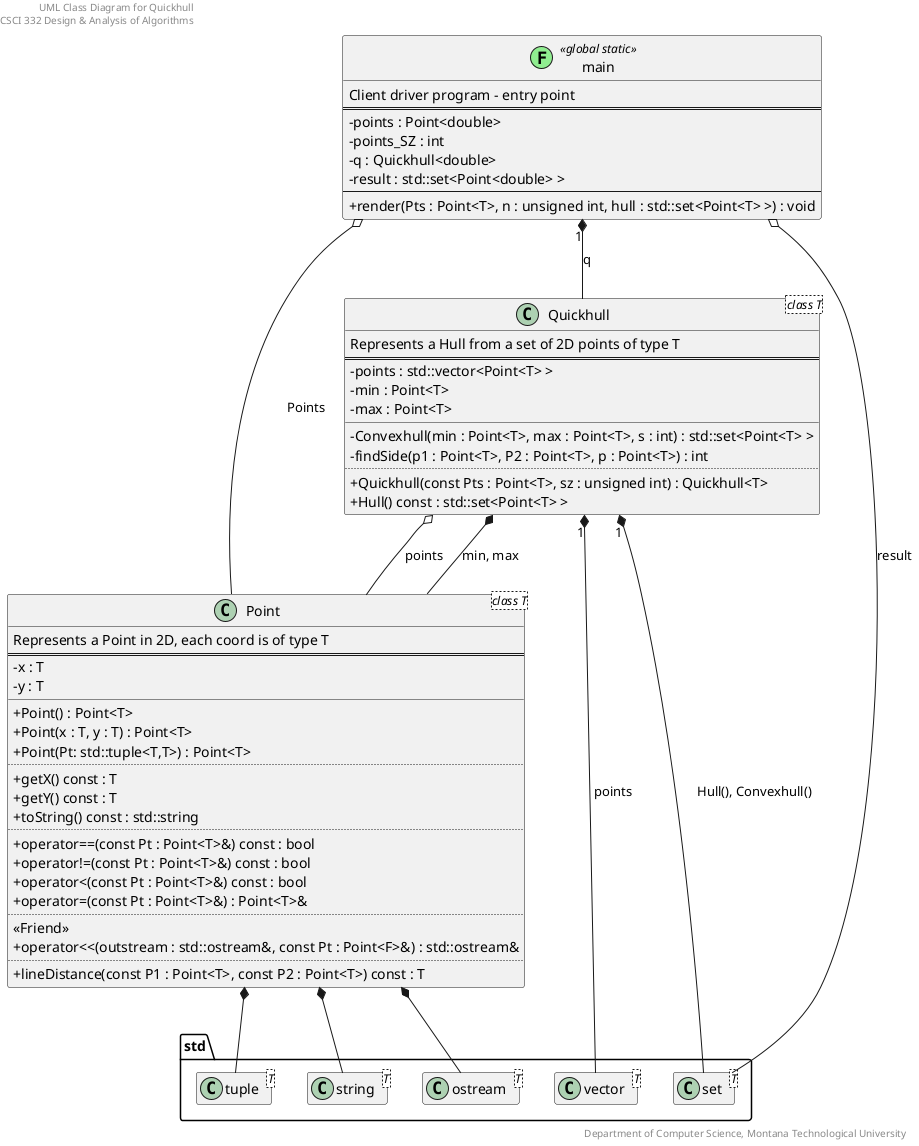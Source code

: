 

@startuml

hide empty methods
hide empty attributes
skinparam classAttributeIconSize 0
set namespaceSeparator ::

left  header 
    UML Class Diagram for Quickhull
    CSCI 332 Design & Analysis of Algorithms
end header

right footer 
    Department of Computer Science, Montana Technological University
end footer

class std::tuple<T>
class std::string<T>
class std::vector<T>
class std::set<T>
class std::ostream<T>

class Point<class T> {
    Represents a Point in 2D, each coord is of type T
    ==
    -x : T
    -y : T
    __
    +Point() : Point<T>
    +Point(x : T, y : T) : Point<T>
    +Point(Pt: std::tuple<T,T>) : Point<T>
    ..
    +getX() const : T 
    +getY() const : T
    +toString() const : std::string
    ..
    +operator==(const Pt : Point<T>&) const : bool
    +operator!=(const Pt : Point<T>&) const : bool
    +operator<(const Pt : Point<T>&) const : bool
    +operator=(const Pt : Point<T>&) : Point<T>&
    ..
    <<Friend>>
    +operator<<(outstream : std::ostream&, const Pt : Point<F>&) : std::ostream&
    ..
    +lineDistance(const P1 : Point<T>, const P2 : Point<T>) const : T
}

class Quickhull<class T> {
    Represents a Hull from a set of 2D points of type T
    ==
    -points : std::vector<Point<T> >
    -min : Point<T>
    -max : Point<T>
    __
    -Convexhull(min : Point<T>, max : Point<T>, s : int) : std::set<Point<T> >
    - findSide(p1 : Point<T>, P2 : Point<T>, p : Point<T>) : int
    ..
    +Quickhull(const Pts : Point<T>, sz : unsigned int) : Quickhull<T>
    +Hull() const : std::set<Point<T> >
}

class main <<(F, lightGreen) global static>> {
    Client driver program - entry point
    ==
    -points : Point<double>
    -points_SZ : int
    -q : Quickhull<double>
    -result : std::set<Point<double> >
    --
    +render(Pts : Point<T>, n : unsigned int, hull : std::set<Point<T> >) : void
}

main o-- Point : Points
main o-- std::set : result
main "1" *-- Quickhull : q

Quickhull "1" *-- std::vector : points
Quickhull o-- Point : points
Quickhull *-- Point : min, max
Quickhull "1" *-- std::set : Hull(), Convexhull()

Point  *-- std::tuple
Point  *-- std::string
Point  *-- std::ostream

@enduml